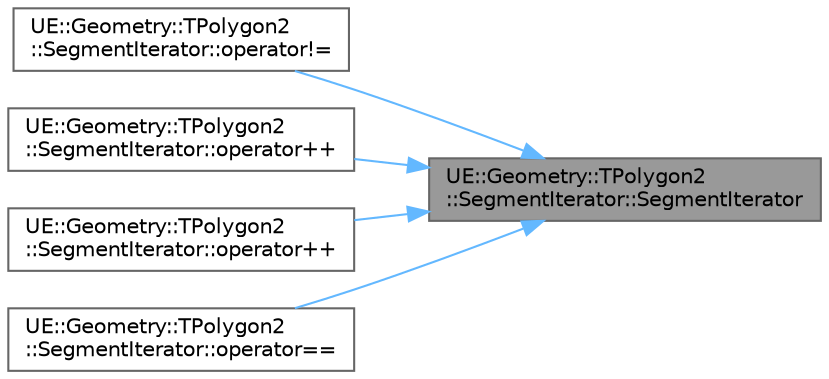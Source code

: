 digraph "UE::Geometry::TPolygon2::SegmentIterator::SegmentIterator"
{
 // INTERACTIVE_SVG=YES
 // LATEX_PDF_SIZE
  bgcolor="transparent";
  edge [fontname=Helvetica,fontsize=10,labelfontname=Helvetica,labelfontsize=10];
  node [fontname=Helvetica,fontsize=10,shape=box,height=0.2,width=0.4];
  rankdir="RL";
  Node1 [id="Node000001",label="UE::Geometry::TPolygon2\l::SegmentIterator::SegmentIterator",height=0.2,width=0.4,color="gray40", fillcolor="grey60", style="filled", fontcolor="black",tooltip=" "];
  Node1 -> Node2 [id="edge1_Node000001_Node000002",dir="back",color="steelblue1",style="solid",tooltip=" "];
  Node2 [id="Node000002",label="UE::Geometry::TPolygon2\l::SegmentIterator::operator!=",height=0.2,width=0.4,color="grey40", fillcolor="white", style="filled",URL="$d5/d65/classUE_1_1Geometry_1_1TPolygon2_1_1SegmentIterator.html#a7043ade7b1455e8ce220b554ad377613",tooltip=" "];
  Node1 -> Node3 [id="edge2_Node000001_Node000003",dir="back",color="steelblue1",style="solid",tooltip=" "];
  Node3 [id="Node000003",label="UE::Geometry::TPolygon2\l::SegmentIterator::operator++",height=0.2,width=0.4,color="grey40", fillcolor="white", style="filled",URL="$d5/d65/classUE_1_1Geometry_1_1TPolygon2_1_1SegmentIterator.html#a7021055e061f8a9e212626af90edb178",tooltip=" "];
  Node1 -> Node4 [id="edge3_Node000001_Node000004",dir="back",color="steelblue1",style="solid",tooltip=" "];
  Node4 [id="Node000004",label="UE::Geometry::TPolygon2\l::SegmentIterator::operator++",height=0.2,width=0.4,color="grey40", fillcolor="white", style="filled",URL="$d5/d65/classUE_1_1Geometry_1_1TPolygon2_1_1SegmentIterator.html#a5de9d2d50d92b7bf042a8346988933e5",tooltip=" "];
  Node1 -> Node5 [id="edge4_Node000001_Node000005",dir="back",color="steelblue1",style="solid",tooltip=" "];
  Node5 [id="Node000005",label="UE::Geometry::TPolygon2\l::SegmentIterator::operator==",height=0.2,width=0.4,color="grey40", fillcolor="white", style="filled",URL="$d5/d65/classUE_1_1Geometry_1_1TPolygon2_1_1SegmentIterator.html#aea10b59bce7fb9067e786cbde9810cca",tooltip=" "];
}
